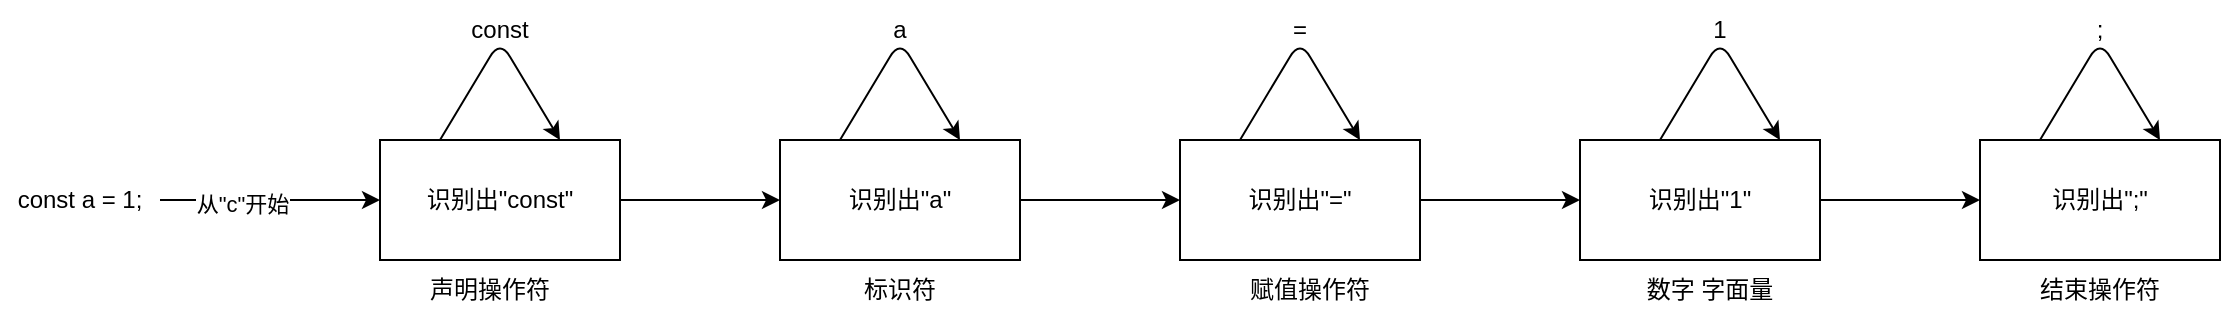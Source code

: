 <mxfile>
    <diagram id="86Wd6nhp0mqk-ur7TC3T" name="第 1 页">
        <mxGraphModel dx="887" dy="428" grid="1" gridSize="10" guides="1" tooltips="1" connect="1" arrows="1" fold="1" page="1" pageScale="1" pageWidth="1200" pageHeight="1920" math="0" shadow="0">
            <root>
                <mxCell id="0"/>
                <mxCell id="1" parent="0"/>
                <mxCell id="8" value="" style="edgeStyle=none;html=1;" edge="1" parent="1" source="2" target="7">
                    <mxGeometry relative="1" as="geometry"/>
                </mxCell>
                <mxCell id="2" value="识别出&quot;const&quot;" style="rounded=0;whiteSpace=wrap;html=1;" vertex="1" parent="1">
                    <mxGeometry x="230" y="150" width="120" height="60" as="geometry"/>
                </mxCell>
                <mxCell id="4" value="" style="edgeStyle=none;html=1;" edge="1" parent="1" source="3" target="2">
                    <mxGeometry relative="1" as="geometry"/>
                </mxCell>
                <mxCell id="5" value="从&quot;c&quot;开始" style="edgeLabel;html=1;align=center;verticalAlign=middle;resizable=0;points=[];" vertex="1" connectable="0" parent="4">
                    <mxGeometry x="-0.255" y="-1" relative="1" as="geometry">
                        <mxPoint y="1" as="offset"/>
                    </mxGeometry>
                </mxCell>
                <mxCell id="3" value="const a = 1;" style="text;html=1;strokeColor=none;fillColor=none;align=center;verticalAlign=middle;whiteSpace=wrap;rounded=0;" vertex="1" parent="1">
                    <mxGeometry x="40" y="165" width="80" height="30" as="geometry"/>
                </mxCell>
                <mxCell id="14" value="" style="edgeStyle=none;html=1;" edge="1" parent="1" source="7" target="13">
                    <mxGeometry relative="1" as="geometry"/>
                </mxCell>
                <mxCell id="7" value="识别出&quot;a&quot;" style="whiteSpace=wrap;html=1;rounded=0;" vertex="1" parent="1">
                    <mxGeometry x="430" y="150" width="120" height="60" as="geometry"/>
                </mxCell>
                <mxCell id="9" style="edgeStyle=none;html=1;exitX=0.25;exitY=0;exitDx=0;exitDy=0;entryX=0.75;entryY=0;entryDx=0;entryDy=0;" edge="1" parent="1" source="2" target="2">
                    <mxGeometry relative="1" as="geometry">
                        <Array as="points">
                            <mxPoint x="290" y="100"/>
                        </Array>
                    </mxGeometry>
                </mxCell>
                <mxCell id="10" value="const" style="text;html=1;strokeColor=none;fillColor=none;align=center;verticalAlign=middle;whiteSpace=wrap;rounded=0;" vertex="1" parent="1">
                    <mxGeometry x="260" y="80" width="60" height="30" as="geometry"/>
                </mxCell>
                <mxCell id="11" style="edgeStyle=none;html=1;exitX=0.25;exitY=0;exitDx=0;exitDy=0;entryX=0.75;entryY=0;entryDx=0;entryDy=0;" edge="1" parent="1" source="7" target="7">
                    <mxGeometry relative="1" as="geometry">
                        <Array as="points">
                            <mxPoint x="490" y="100"/>
                        </Array>
                    </mxGeometry>
                </mxCell>
                <mxCell id="12" value="a" style="text;html=1;strokeColor=none;fillColor=none;align=center;verticalAlign=middle;whiteSpace=wrap;rounded=0;" vertex="1" parent="1">
                    <mxGeometry x="460" y="80" width="60" height="30" as="geometry"/>
                </mxCell>
                <mxCell id="16" value="" style="edgeStyle=none;html=1;" edge="1" parent="1" source="13" target="15">
                    <mxGeometry relative="1" as="geometry"/>
                </mxCell>
                <mxCell id="13" value="识别出&quot;=&quot;" style="whiteSpace=wrap;html=1;rounded=0;" vertex="1" parent="1">
                    <mxGeometry x="630" y="150" width="120" height="60" as="geometry"/>
                </mxCell>
                <mxCell id="18" value="" style="edgeStyle=none;html=1;" edge="1" parent="1" source="15" target="17">
                    <mxGeometry relative="1" as="geometry"/>
                </mxCell>
                <mxCell id="15" value="识别出&quot;1&quot;" style="whiteSpace=wrap;html=1;rounded=0;" vertex="1" parent="1">
                    <mxGeometry x="830" y="150" width="120" height="60" as="geometry"/>
                </mxCell>
                <mxCell id="17" value="识别出&quot;;&quot;" style="whiteSpace=wrap;html=1;rounded=0;" vertex="1" parent="1">
                    <mxGeometry x="1030" y="150" width="120" height="60" as="geometry"/>
                </mxCell>
                <mxCell id="19" style="edgeStyle=none;html=1;exitX=0.25;exitY=0;exitDx=0;exitDy=0;entryX=0.75;entryY=0;entryDx=0;entryDy=0;" edge="1" parent="1">
                    <mxGeometry relative="1" as="geometry">
                        <mxPoint x="660" y="150" as="sourcePoint"/>
                        <mxPoint x="720" y="150" as="targetPoint"/>
                        <Array as="points">
                            <mxPoint x="690" y="100"/>
                        </Array>
                    </mxGeometry>
                </mxCell>
                <mxCell id="20" value="=" style="text;html=1;strokeColor=none;fillColor=none;align=center;verticalAlign=middle;whiteSpace=wrap;rounded=0;" vertex="1" parent="1">
                    <mxGeometry x="660" y="80" width="60" height="30" as="geometry"/>
                </mxCell>
                <mxCell id="21" style="edgeStyle=none;html=1;exitX=0.25;exitY=0;exitDx=0;exitDy=0;entryX=0.75;entryY=0;entryDx=0;entryDy=0;" edge="1" parent="1">
                    <mxGeometry relative="1" as="geometry">
                        <mxPoint x="870" y="150" as="sourcePoint"/>
                        <mxPoint x="930" y="150" as="targetPoint"/>
                        <Array as="points">
                            <mxPoint x="900" y="100"/>
                        </Array>
                    </mxGeometry>
                </mxCell>
                <mxCell id="22" value="1" style="text;html=1;strokeColor=none;fillColor=none;align=center;verticalAlign=middle;whiteSpace=wrap;rounded=0;" vertex="1" parent="1">
                    <mxGeometry x="870" y="80" width="60" height="30" as="geometry"/>
                </mxCell>
                <mxCell id="23" style="edgeStyle=none;html=1;exitX=0.25;exitY=0;exitDx=0;exitDy=0;entryX=0.75;entryY=0;entryDx=0;entryDy=0;" edge="1" parent="1">
                    <mxGeometry relative="1" as="geometry">
                        <mxPoint x="1060" y="150" as="sourcePoint"/>
                        <mxPoint x="1120" y="150" as="targetPoint"/>
                        <Array as="points">
                            <mxPoint x="1090" y="100"/>
                        </Array>
                    </mxGeometry>
                </mxCell>
                <mxCell id="24" value=";" style="text;html=1;strokeColor=none;fillColor=none;align=center;verticalAlign=middle;whiteSpace=wrap;rounded=0;" vertex="1" parent="1">
                    <mxGeometry x="1060" y="80" width="60" height="30" as="geometry"/>
                </mxCell>
                <mxCell id="25" value="声明操作符" style="text;html=1;strokeColor=none;fillColor=none;align=center;verticalAlign=middle;whiteSpace=wrap;rounded=0;" vertex="1" parent="1">
                    <mxGeometry x="250" y="210" width="70" height="30" as="geometry"/>
                </mxCell>
                <mxCell id="26" value="赋值操作符" style="text;html=1;strokeColor=none;fillColor=none;align=center;verticalAlign=middle;whiteSpace=wrap;rounded=0;" vertex="1" parent="1">
                    <mxGeometry x="660" y="210" width="70" height="30" as="geometry"/>
                </mxCell>
                <mxCell id="27" value="标识符" style="text;html=1;strokeColor=none;fillColor=none;align=center;verticalAlign=middle;whiteSpace=wrap;rounded=0;" vertex="1" parent="1">
                    <mxGeometry x="460" y="210" width="60" height="30" as="geometry"/>
                </mxCell>
                <mxCell id="28" value="数字 字面量" style="text;html=1;strokeColor=none;fillColor=none;align=center;verticalAlign=middle;whiteSpace=wrap;rounded=0;" vertex="1" parent="1">
                    <mxGeometry x="860" y="210" width="70" height="30" as="geometry"/>
                </mxCell>
                <mxCell id="29" value="结束操作符" style="text;html=1;strokeColor=none;fillColor=none;align=center;verticalAlign=middle;whiteSpace=wrap;rounded=0;" vertex="1" parent="1">
                    <mxGeometry x="1055" y="210" width="70" height="30" as="geometry"/>
                </mxCell>
            </root>
        </mxGraphModel>
    </diagram>
</mxfile>
